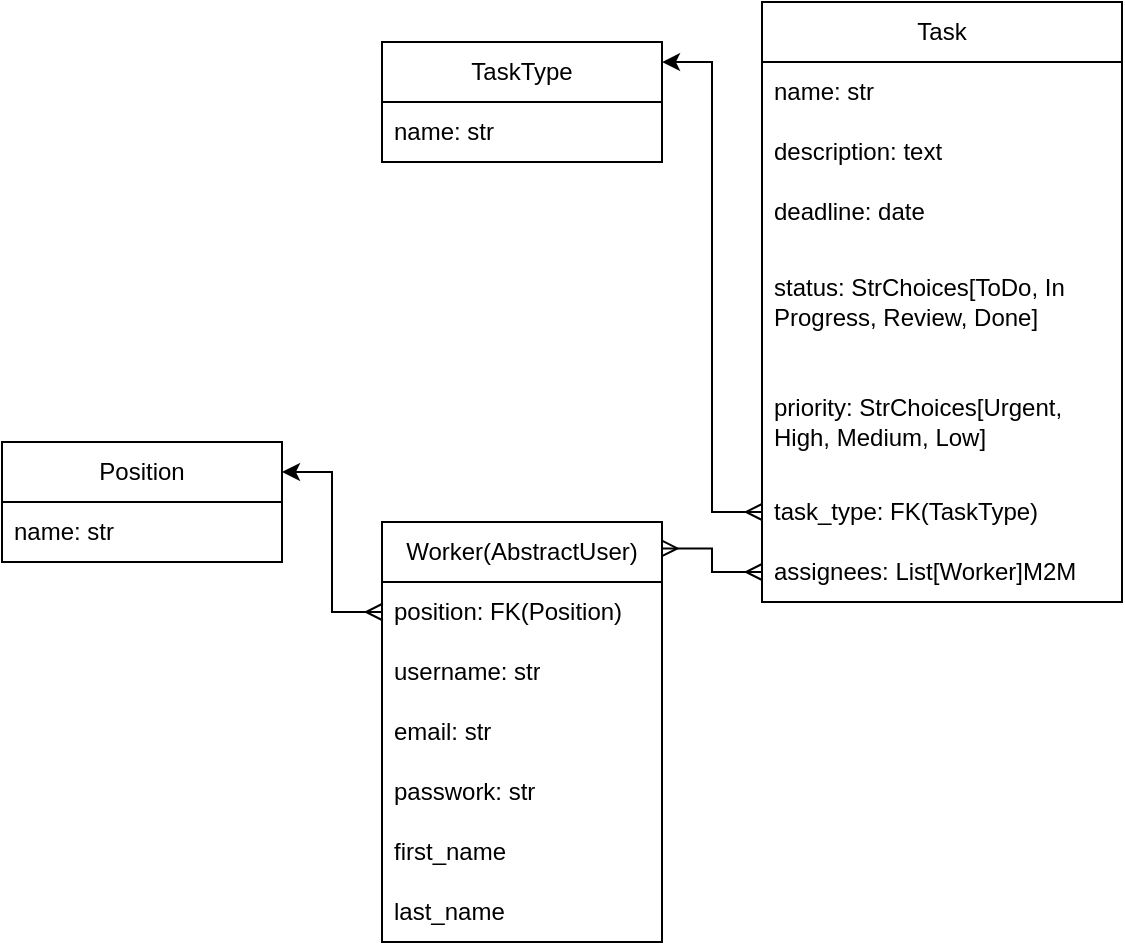 <mxfile version="28.0.6">
  <diagram name="Страница — 1" id="J0-2SaxAVOb3NeKOecl4">
    <mxGraphModel dx="1678" dy="1011" grid="1" gridSize="10" guides="1" tooltips="1" connect="1" arrows="1" fold="1" page="1" pageScale="1" pageWidth="827" pageHeight="1169" math="0" shadow="0">
      <root>
        <mxCell id="0" />
        <mxCell id="1" parent="0" />
        <mxCell id="xwlB2ISlvXNd9aTSw2dB-1" value="TaskType" style="swimlane;fontStyle=0;childLayout=stackLayout;horizontal=1;startSize=30;horizontalStack=0;resizeParent=1;resizeParentMax=0;resizeLast=0;collapsible=1;marginBottom=0;whiteSpace=wrap;html=1;" vertex="1" parent="1">
          <mxGeometry x="300" y="380" width="140" height="60" as="geometry" />
        </mxCell>
        <mxCell id="xwlB2ISlvXNd9aTSw2dB-2" value="name: str" style="text;strokeColor=none;fillColor=none;align=left;verticalAlign=middle;spacingLeft=4;spacingRight=4;overflow=hidden;points=[[0,0.5],[1,0.5]];portConstraint=eastwest;rotatable=0;whiteSpace=wrap;html=1;" vertex="1" parent="xwlB2ISlvXNd9aTSw2dB-1">
          <mxGeometry y="30" width="140" height="30" as="geometry" />
        </mxCell>
        <mxCell id="xwlB2ISlvXNd9aTSw2dB-5" value="Task" style="swimlane;fontStyle=0;childLayout=stackLayout;horizontal=1;startSize=30;horizontalStack=0;resizeParent=1;resizeParentMax=0;resizeLast=0;collapsible=1;marginBottom=0;whiteSpace=wrap;html=1;" vertex="1" parent="1">
          <mxGeometry x="490" y="360" width="180" height="300" as="geometry" />
        </mxCell>
        <mxCell id="xwlB2ISlvXNd9aTSw2dB-6" value="name: str" style="text;strokeColor=none;fillColor=none;align=left;verticalAlign=middle;spacingLeft=4;spacingRight=4;overflow=hidden;points=[[0,0.5],[1,0.5]];portConstraint=eastwest;rotatable=0;whiteSpace=wrap;html=1;" vertex="1" parent="xwlB2ISlvXNd9aTSw2dB-5">
          <mxGeometry y="30" width="180" height="30" as="geometry" />
        </mxCell>
        <mxCell id="xwlB2ISlvXNd9aTSw2dB-7" value="description: text" style="text;strokeColor=none;fillColor=none;align=left;verticalAlign=middle;spacingLeft=4;spacingRight=4;overflow=hidden;points=[[0,0.5],[1,0.5]];portConstraint=eastwest;rotatable=0;whiteSpace=wrap;html=1;" vertex="1" parent="xwlB2ISlvXNd9aTSw2dB-5">
          <mxGeometry y="60" width="180" height="30" as="geometry" />
        </mxCell>
        <mxCell id="xwlB2ISlvXNd9aTSw2dB-8" value="deadline: date" style="text;strokeColor=none;fillColor=none;align=left;verticalAlign=middle;spacingLeft=4;spacingRight=4;overflow=hidden;points=[[0,0.5],[1,0.5]];portConstraint=eastwest;rotatable=0;whiteSpace=wrap;html=1;" vertex="1" parent="xwlB2ISlvXNd9aTSw2dB-5">
          <mxGeometry y="90" width="180" height="30" as="geometry" />
        </mxCell>
        <mxCell id="xwlB2ISlvXNd9aTSw2dB-18" value="status: StrChoices[ToDo, In Progress, Review, Done]" style="text;strokeColor=none;fillColor=none;align=left;verticalAlign=middle;spacingLeft=4;spacingRight=4;overflow=hidden;points=[[0,0.5],[1,0.5]];portConstraint=eastwest;rotatable=0;whiteSpace=wrap;html=1;" vertex="1" parent="xwlB2ISlvXNd9aTSw2dB-5">
          <mxGeometry y="120" width="180" height="60" as="geometry" />
        </mxCell>
        <mxCell id="xwlB2ISlvXNd9aTSw2dB-19" value="priority: StrChoices[Urgent, High, Medium, Low]" style="text;strokeColor=none;fillColor=none;align=left;verticalAlign=middle;spacingLeft=4;spacingRight=4;overflow=hidden;points=[[0,0.5],[1,0.5]];portConstraint=eastwest;rotatable=0;whiteSpace=wrap;html=1;" vertex="1" parent="xwlB2ISlvXNd9aTSw2dB-5">
          <mxGeometry y="180" width="180" height="60" as="geometry" />
        </mxCell>
        <mxCell id="xwlB2ISlvXNd9aTSw2dB-20" value="task_type: FK(TaskType)" style="text;strokeColor=none;fillColor=none;align=left;verticalAlign=middle;spacingLeft=4;spacingRight=4;overflow=hidden;points=[[0,0.5],[1,0.5]];portConstraint=eastwest;rotatable=0;whiteSpace=wrap;html=1;" vertex="1" parent="xwlB2ISlvXNd9aTSw2dB-5">
          <mxGeometry y="240" width="180" height="30" as="geometry" />
        </mxCell>
        <mxCell id="xwlB2ISlvXNd9aTSw2dB-21" value="assignees: List[Worker]M2M" style="text;strokeColor=none;fillColor=none;align=left;verticalAlign=middle;spacingLeft=4;spacingRight=4;overflow=hidden;points=[[0,0.5],[1,0.5]];portConstraint=eastwest;rotatable=0;whiteSpace=wrap;html=1;" vertex="1" parent="xwlB2ISlvXNd9aTSw2dB-5">
          <mxGeometry y="270" width="180" height="30" as="geometry" />
        </mxCell>
        <mxCell id="xwlB2ISlvXNd9aTSw2dB-9" value="Worker(AbstractUser)" style="swimlane;fontStyle=0;childLayout=stackLayout;horizontal=1;startSize=30;horizontalStack=0;resizeParent=1;resizeParentMax=0;resizeLast=0;collapsible=1;marginBottom=0;whiteSpace=wrap;html=1;" vertex="1" parent="1">
          <mxGeometry x="300" y="620" width="140" height="210" as="geometry" />
        </mxCell>
        <mxCell id="xwlB2ISlvXNd9aTSw2dB-10" value="position: FK(Position)" style="text;strokeColor=none;fillColor=none;align=left;verticalAlign=middle;spacingLeft=4;spacingRight=4;overflow=hidden;points=[[0,0.5],[1,0.5]];portConstraint=eastwest;rotatable=0;whiteSpace=wrap;html=1;" vertex="1" parent="xwlB2ISlvXNd9aTSw2dB-9">
          <mxGeometry y="30" width="140" height="30" as="geometry" />
        </mxCell>
        <mxCell id="xwlB2ISlvXNd9aTSw2dB-11" value="username: str" style="text;strokeColor=none;fillColor=none;align=left;verticalAlign=middle;spacingLeft=4;spacingRight=4;overflow=hidden;points=[[0,0.5],[1,0.5]];portConstraint=eastwest;rotatable=0;whiteSpace=wrap;html=1;" vertex="1" parent="xwlB2ISlvXNd9aTSw2dB-9">
          <mxGeometry y="60" width="140" height="30" as="geometry" />
        </mxCell>
        <mxCell id="xwlB2ISlvXNd9aTSw2dB-12" value="email: str" style="text;strokeColor=none;fillColor=none;align=left;verticalAlign=middle;spacingLeft=4;spacingRight=4;overflow=hidden;points=[[0,0.5],[1,0.5]];portConstraint=eastwest;rotatable=0;whiteSpace=wrap;html=1;" vertex="1" parent="xwlB2ISlvXNd9aTSw2dB-9">
          <mxGeometry y="90" width="140" height="30" as="geometry" />
        </mxCell>
        <mxCell id="xwlB2ISlvXNd9aTSw2dB-23" value="passwork: str" style="text;strokeColor=none;fillColor=none;align=left;verticalAlign=middle;spacingLeft=4;spacingRight=4;overflow=hidden;points=[[0,0.5],[1,0.5]];portConstraint=eastwest;rotatable=0;whiteSpace=wrap;html=1;" vertex="1" parent="xwlB2ISlvXNd9aTSw2dB-9">
          <mxGeometry y="120" width="140" height="30" as="geometry" />
        </mxCell>
        <mxCell id="xwlB2ISlvXNd9aTSw2dB-24" value="first_name" style="text;strokeColor=none;fillColor=none;align=left;verticalAlign=middle;spacingLeft=4;spacingRight=4;overflow=hidden;points=[[0,0.5],[1,0.5]];portConstraint=eastwest;rotatable=0;whiteSpace=wrap;html=1;" vertex="1" parent="xwlB2ISlvXNd9aTSw2dB-9">
          <mxGeometry y="150" width="140" height="30" as="geometry" />
        </mxCell>
        <mxCell id="xwlB2ISlvXNd9aTSw2dB-25" value="last_name" style="text;strokeColor=none;fillColor=none;align=left;verticalAlign=middle;spacingLeft=4;spacingRight=4;overflow=hidden;points=[[0,0.5],[1,0.5]];portConstraint=eastwest;rotatable=0;whiteSpace=wrap;html=1;" vertex="1" parent="xwlB2ISlvXNd9aTSw2dB-9">
          <mxGeometry y="180" width="140" height="30" as="geometry" />
        </mxCell>
        <mxCell id="xwlB2ISlvXNd9aTSw2dB-13" value="Position" style="swimlane;fontStyle=0;childLayout=stackLayout;horizontal=1;startSize=30;horizontalStack=0;resizeParent=1;resizeParentMax=0;resizeLast=0;collapsible=1;marginBottom=0;whiteSpace=wrap;html=1;" vertex="1" parent="1">
          <mxGeometry x="110" y="580" width="140" height="60" as="geometry" />
        </mxCell>
        <mxCell id="xwlB2ISlvXNd9aTSw2dB-14" value="name: str" style="text;strokeColor=none;fillColor=none;align=left;verticalAlign=middle;spacingLeft=4;spacingRight=4;overflow=hidden;points=[[0,0.5],[1,0.5]];portConstraint=eastwest;rotatable=0;whiteSpace=wrap;html=1;" vertex="1" parent="xwlB2ISlvXNd9aTSw2dB-13">
          <mxGeometry y="30" width="140" height="30" as="geometry" />
        </mxCell>
        <mxCell id="xwlB2ISlvXNd9aTSw2dB-27" style="edgeStyle=orthogonalEdgeStyle;rounded=0;orthogonalLoop=1;jettySize=auto;html=1;entryX=1;entryY=0.167;entryDx=0;entryDy=0;entryPerimeter=0;startArrow=ERmany;startFill=0;" edge="1" parent="1" source="xwlB2ISlvXNd9aTSw2dB-20" target="xwlB2ISlvXNd9aTSw2dB-1">
          <mxGeometry relative="1" as="geometry" />
        </mxCell>
        <mxCell id="xwlB2ISlvXNd9aTSw2dB-28" style="edgeStyle=orthogonalEdgeStyle;rounded=0;orthogonalLoop=1;jettySize=auto;html=1;entryX=0.998;entryY=0.063;entryDx=0;entryDy=0;entryPerimeter=0;startArrow=ERmany;startFill=0;endArrow=ERmany;endFill=0;" edge="1" parent="1" source="xwlB2ISlvXNd9aTSw2dB-21" target="xwlB2ISlvXNd9aTSw2dB-9">
          <mxGeometry relative="1" as="geometry" />
        </mxCell>
        <mxCell id="xwlB2ISlvXNd9aTSw2dB-29" style="edgeStyle=orthogonalEdgeStyle;rounded=0;orthogonalLoop=1;jettySize=auto;html=1;entryX=1;entryY=0.25;entryDx=0;entryDy=0;startArrow=ERmany;startFill=0;" edge="1" parent="1" source="xwlB2ISlvXNd9aTSw2dB-10" target="xwlB2ISlvXNd9aTSw2dB-13">
          <mxGeometry relative="1" as="geometry" />
        </mxCell>
      </root>
    </mxGraphModel>
  </diagram>
</mxfile>
